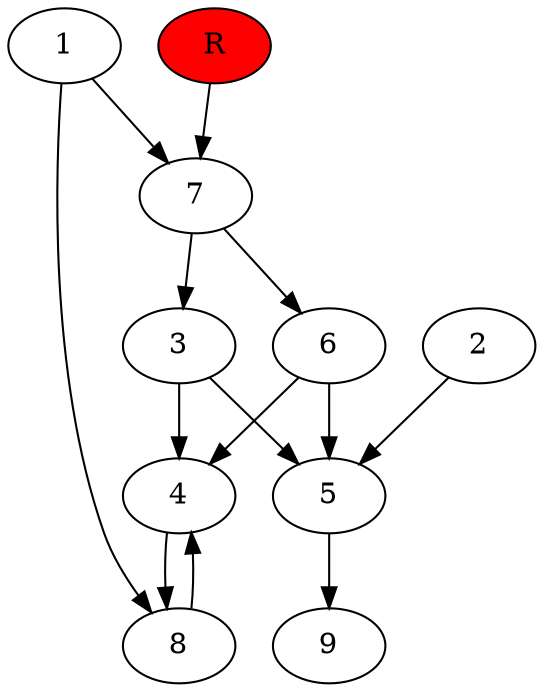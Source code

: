 digraph prb7682 {
	1
	2
	3
	4
	5
	6
	7
	8
	R [fillcolor="#ff0000" style=filled]
	1 -> 7
	1 -> 8
	2 -> 5
	3 -> 4
	3 -> 5
	4 -> 8
	5 -> 9
	6 -> 4
	6 -> 5
	7 -> 3
	7 -> 6
	8 -> 4
	R -> 7
}
